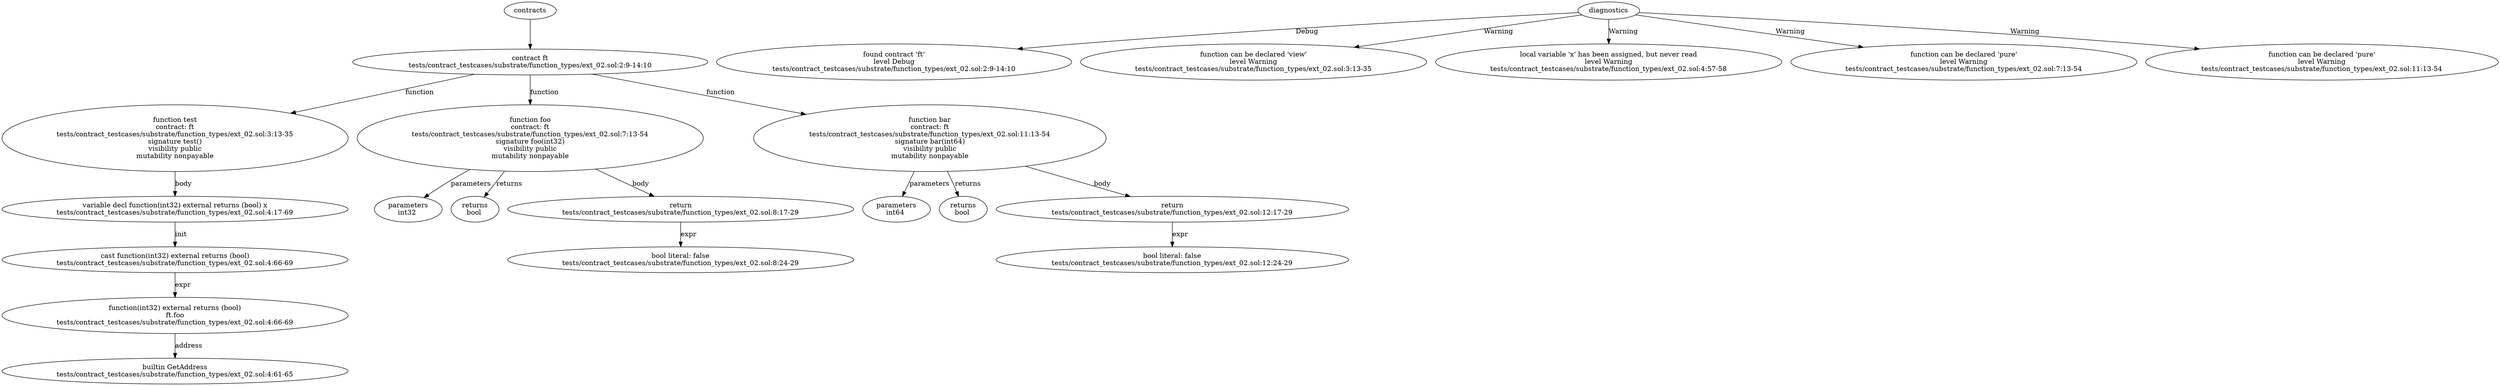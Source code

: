 strict digraph "tests/contract_testcases/substrate/function_types/ext_02.sol" {
	contract [label="contract ft\ntests/contract_testcases/substrate/function_types/ext_02.sol:2:9-14:10"]
	test [label="function test\ncontract: ft\ntests/contract_testcases/substrate/function_types/ext_02.sol:3:13-35\nsignature test()\nvisibility public\nmutability nonpayable"]
	var_decl [label="variable decl function(int32) external returns (bool) x\ntests/contract_testcases/substrate/function_types/ext_02.sol:4:17-69"]
	cast [label="cast function(int32) external returns (bool)\ntests/contract_testcases/substrate/function_types/ext_02.sol:4:66-69"]
	external_function [label="function(int32) external returns (bool)\nft.foo\ntests/contract_testcases/substrate/function_types/ext_02.sol:4:66-69"]
	builtins [label="builtin GetAddress\ntests/contract_testcases/substrate/function_types/ext_02.sol:4:61-65"]
	foo [label="function foo\ncontract: ft\ntests/contract_testcases/substrate/function_types/ext_02.sol:7:13-54\nsignature foo(int32)\nvisibility public\nmutability nonpayable"]
	parameters [label="parameters\nint32 "]
	returns [label="returns\nbool "]
	return [label="return\ntests/contract_testcases/substrate/function_types/ext_02.sol:8:17-29"]
	bool_literal [label="bool literal: false\ntests/contract_testcases/substrate/function_types/ext_02.sol:8:24-29"]
	bar [label="function bar\ncontract: ft\ntests/contract_testcases/substrate/function_types/ext_02.sol:11:13-54\nsignature bar(int64)\nvisibility public\nmutability nonpayable"]
	parameters_13 [label="parameters\nint64 "]
	returns_14 [label="returns\nbool "]
	return_15 [label="return\ntests/contract_testcases/substrate/function_types/ext_02.sol:12:17-29"]
	bool_literal_16 [label="bool literal: false\ntests/contract_testcases/substrate/function_types/ext_02.sol:12:24-29"]
	diagnostic [label="found contract 'ft'\nlevel Debug\ntests/contract_testcases/substrate/function_types/ext_02.sol:2:9-14:10"]
	diagnostic_19 [label="function can be declared 'view'\nlevel Warning\ntests/contract_testcases/substrate/function_types/ext_02.sol:3:13-35"]
	diagnostic_20 [label="local variable 'x' has been assigned, but never read\nlevel Warning\ntests/contract_testcases/substrate/function_types/ext_02.sol:4:57-58"]
	diagnostic_21 [label="function can be declared 'pure'\nlevel Warning\ntests/contract_testcases/substrate/function_types/ext_02.sol:7:13-54"]
	diagnostic_22 [label="function can be declared 'pure'\nlevel Warning\ntests/contract_testcases/substrate/function_types/ext_02.sol:11:13-54"]
	contracts -> contract
	contract -> test [label="function"]
	test -> var_decl [label="body"]
	var_decl -> cast [label="init"]
	cast -> external_function [label="expr"]
	external_function -> builtins [label="address"]
	contract -> foo [label="function"]
	foo -> parameters [label="parameters"]
	foo -> returns [label="returns"]
	foo -> return [label="body"]
	return -> bool_literal [label="expr"]
	contract -> bar [label="function"]
	bar -> parameters_13 [label="parameters"]
	bar -> returns_14 [label="returns"]
	bar -> return_15 [label="body"]
	return_15 -> bool_literal_16 [label="expr"]
	diagnostics -> diagnostic [label="Debug"]
	diagnostics -> diagnostic_19 [label="Warning"]
	diagnostics -> diagnostic_20 [label="Warning"]
	diagnostics -> diagnostic_21 [label="Warning"]
	diagnostics -> diagnostic_22 [label="Warning"]
}

